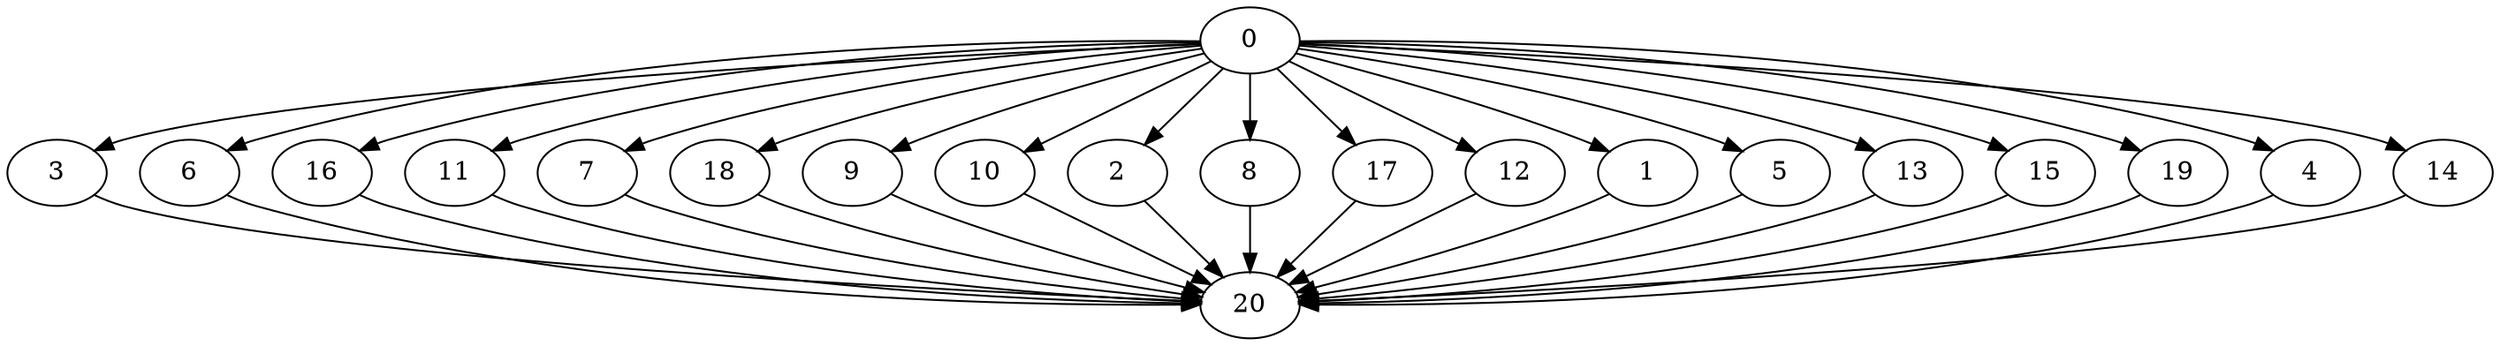 digraph "Fork_Join_Nodes_21_CCR_1.01_WeightType_Random#1_Heterogeneous-4-2-strong" {
0 [Weight=12];
3 [Weight=17];
6 [Weight=17];
16 [Weight=12];
11 [Weight=15];
7 [Weight=10];
18 [Weight=13];
9 [Weight=15];
10 [Weight=15];
2 [Weight=8];
8 [Weight=13];
17 [Weight=13];
12 [Weight=8];
1 [Weight=10];
5 [Weight=8];
13 [Weight=7];
15 [Weight=3];
19 [Weight=3];
4 [Weight=5];
14 [Weight=3];
20 [Weight=7];
0 -> 8 [Weight=5];
2 -> 20 [Weight=9];
4 -> 20 [Weight=3];
0 -> 19 [Weight=6];
9 -> 20 [Weight=3];
0 -> 12 [Weight=5];
7 -> 20 [Weight=9];
18 -> 20 [Weight=6];
10 -> 20 [Weight=3];
5 -> 20 [Weight=4];
0 -> 1 [Weight=8];
17 -> 20 [Weight=4];
0 -> 10 [Weight=7];
0 -> 2 [Weight=4];
13 -> 20 [Weight=5];
0 -> 13 [Weight=9];
0 -> 9 [Weight=8];
0 -> 7 [Weight=6];
12 -> 20 [Weight=7];
19 -> 20 [Weight=6];
0 -> 16 [Weight=3];
0 -> 17 [Weight=4];
0 -> 18 [Weight=6];
0 -> 14 [Weight=3];
8 -> 20 [Weight=4];
1 -> 20 [Weight=4];
0 -> 6 [Weight=4];
16 -> 20 [Weight=10];
0 -> 5 [Weight=9];
15 -> 20 [Weight=9];
14 -> 20 [Weight=2];
0 -> 15 [Weight=9];
0 -> 4 [Weight=2];
11 -> 20 [Weight=6];
6 -> 20 [Weight=7];
3 -> 20 [Weight=10];
0 -> 11 [Weight=3];
0 -> 3 [Weight=4];
}
